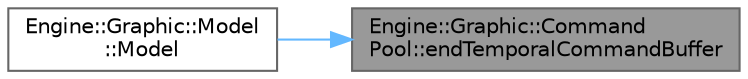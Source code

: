 digraph "Engine::Graphic::CommandPool::endTemporalCommandBuffer"
{
 // LATEX_PDF_SIZE
  bgcolor="transparent";
  edge [fontname=Helvetica,fontsize=10,labelfontname=Helvetica,labelfontsize=10];
  node [fontname=Helvetica,fontsize=10,shape=box,height=0.2,width=0.4];
  rankdir="RL";
  Node1 [id="Node000001",label="Engine::Graphic::Command\lPool::endTemporalCommandBuffer",height=0.2,width=0.4,color="gray40", fillcolor="grey60", style="filled", fontcolor="black",tooltip="Finaliza un buffer de comandos temporal."];
  Node1 -> Node2 [id="edge1_Node000001_Node000002",dir="back",color="steelblue1",style="solid",tooltip=" "];
  Node2 [id="Node000002",label="Engine::Graphic::Model\l::Model",height=0.2,width=0.4,color="grey40", fillcolor="white", style="filled",URL="$class_engine_1_1_graphic_1_1_model.html#a6cef11da77f48358b4f6af43764b819f",tooltip="Constructor de Model."];
}
